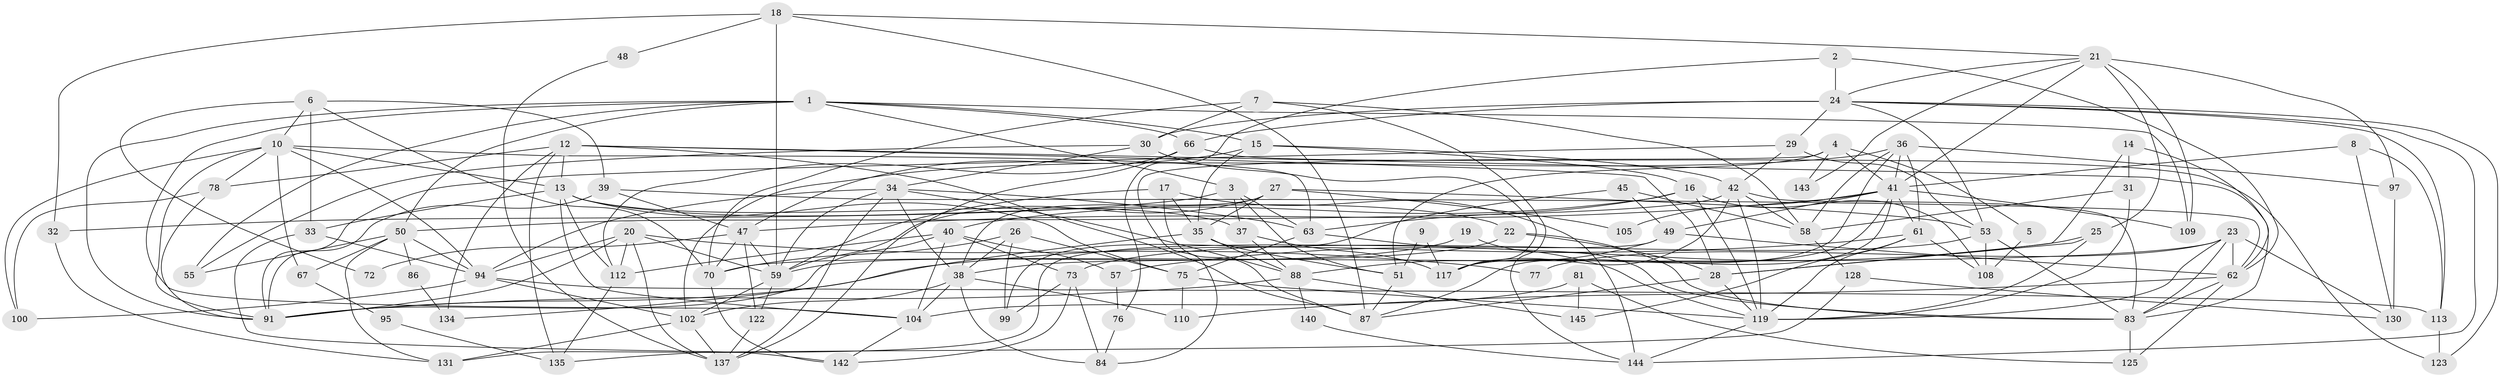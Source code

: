 // original degree distribution, {6: 0.08904109589041095, 3: 0.3150684931506849, 5: 0.1917808219178082, 2: 0.10273972602739725, 7: 0.02054794520547945, 4: 0.2602739726027397, 9: 0.00684931506849315, 8: 0.0136986301369863}
// Generated by graph-tools (version 1.1) at 2025/41/03/06/25 10:41:57]
// undirected, 100 vertices, 240 edges
graph export_dot {
graph [start="1"]
  node [color=gray90,style=filled];
  1 [super="+71"];
  2;
  3;
  4;
  5;
  6 [super="+44"];
  7 [super="+90"];
  8 [super="+69"];
  9;
  10 [super="+11"];
  12 [super="+64"];
  13 [super="+98"];
  14;
  15 [super="+60"];
  16;
  17;
  18 [super="+46"];
  19;
  20 [super="+101"];
  21 [super="+85"];
  22;
  23 [super="+56"];
  24 [super="+43"];
  25 [super="+52"];
  26;
  27 [super="+120"];
  28 [super="+74"];
  29 [super="+116"];
  30;
  31;
  32;
  33;
  34 [super="+127"];
  35 [super="+92"];
  36 [super="+79"];
  37;
  38 [super="+65"];
  39 [super="+114"];
  40 [super="+89"];
  41 [super="+54"];
  42 [super="+124"];
  45;
  47 [super="+106"];
  48;
  49;
  50 [super="+129"];
  51 [super="+93"];
  53;
  55;
  57;
  58 [super="+118"];
  59 [super="+68"];
  61 [super="+115"];
  62 [super="+138"];
  63 [super="+80"];
  66 [super="+82"];
  67;
  70;
  72;
  73 [super="+121"];
  75;
  76;
  77;
  78 [super="+96"];
  81;
  83 [super="+107"];
  84;
  86;
  87 [super="+103"];
  88 [super="+139"];
  91 [super="+126"];
  94 [super="+132"];
  95;
  97;
  99;
  100;
  102 [super="+111"];
  104 [super="+136"];
  105;
  108 [super="+146"];
  109;
  110;
  112;
  113;
  117 [super="+133"];
  119 [super="+141"];
  122;
  123;
  125;
  128;
  130;
  131;
  134;
  135;
  137;
  140;
  142;
  143;
  144;
  145;
  1 -- 50;
  1 -- 55;
  1 -- 109;
  1 -- 91;
  1 -- 104;
  1 -- 66;
  1 -- 3;
  1 -- 15;
  2 -- 24;
  2 -- 76;
  2 -- 62;
  3 -- 63;
  3 -- 32;
  3 -- 37;
  3 -- 51;
  4 -- 41;
  4 -- 5;
  4 -- 84;
  4 -- 143;
  4 -- 51;
  5 -- 108 [weight=2];
  6 -- 70;
  6 -- 72;
  6 -- 33;
  6 -- 10;
  6 -- 39;
  7 -- 58;
  7 -- 144;
  7 -- 70;
  7 -- 30;
  8 -- 41 [weight=2];
  8 -- 113;
  8 -- 130;
  9 -- 51;
  9 -- 117;
  10 -- 94;
  10 -- 67;
  10 -- 100;
  10 -- 91;
  10 -- 78;
  10 -- 63;
  10 -- 13;
  12 -- 78;
  12 -- 28;
  12 -- 134;
  12 -- 13;
  12 -- 135;
  12 -- 87 [weight=2];
  12 -- 83;
  13 -- 37;
  13 -- 33;
  13 -- 112;
  13 -- 22;
  13 -- 104;
  13 -- 75;
  14 -- 62;
  14 -- 28;
  14 -- 31;
  15 -- 16;
  15 -- 42;
  15 -- 47;
  15 -- 35;
  16 -- 119;
  16 -- 63;
  16 -- 40;
  16 -- 108;
  17 -- 144;
  17 -- 35;
  17 -- 87;
  17 -- 59;
  18 -- 59;
  18 -- 21;
  18 -- 32;
  18 -- 48;
  18 -- 87;
  19 -- 59;
  19 -- 83;
  20 -- 137;
  20 -- 112;
  20 -- 59;
  20 -- 91;
  20 -- 77;
  20 -- 94;
  21 -- 109;
  21 -- 97;
  21 -- 143;
  21 -- 24;
  21 -- 25;
  21 -- 41;
  22 -- 28;
  22 -- 38;
  22 -- 83;
  23 -- 119;
  23 -- 77;
  23 -- 83;
  23 -- 62;
  23 -- 130;
  23 -- 70;
  24 -- 53;
  24 -- 30;
  24 -- 66 [weight=2];
  24 -- 144;
  24 -- 113;
  24 -- 123;
  24 -- 29;
  25 -- 119;
  25 -- 57;
  25 -- 28;
  26 -- 38;
  26 -- 99;
  26 -- 70;
  26 -- 75;
  27 -- 53;
  27 -- 38;
  27 -- 105;
  27 -- 59;
  27 -- 35;
  28 -- 87;
  28 -- 119;
  29 -- 53;
  29 -- 42;
  29 -- 91;
  30 -- 34;
  30 -- 55;
  30 -- 117;
  31 -- 58;
  31 -- 119;
  32 -- 131;
  33 -- 142;
  33 -- 94;
  34 -- 88;
  34 -- 137;
  34 -- 38;
  34 -- 59;
  34 -- 94;
  34 -- 63;
  35 -- 51;
  35 -- 88;
  35 -- 134;
  36 -- 97;
  36 -- 117;
  36 -- 58;
  36 -- 41;
  36 -- 61;
  36 -- 102 [weight=2];
  37 -- 88;
  37 -- 117;
  38 -- 102;
  38 -- 84;
  38 -- 110;
  38 -- 104;
  39 -- 91;
  39 -- 62;
  39 -- 47;
  40 -- 112;
  40 -- 73;
  40 -- 57;
  40 -- 91;
  40 -- 104;
  41 -- 49;
  41 -- 105;
  41 -- 109;
  41 -- 117;
  41 -- 87;
  41 -- 47;
  41 -- 61;
  42 -- 83;
  42 -- 117;
  42 -- 58 [weight=2];
  42 -- 119;
  42 -- 50;
  45 -- 58;
  45 -- 49;
  45 -- 99;
  47 -- 122;
  47 -- 59;
  47 -- 70;
  47 -- 72;
  48 -- 137;
  49 -- 131;
  49 -- 62;
  49 -- 88;
  50 -- 67;
  50 -- 131;
  50 -- 94;
  50 -- 86;
  50 -- 55;
  51 -- 87;
  53 -- 83;
  53 -- 108;
  53 -- 73;
  57 -- 76;
  58 -- 128;
  59 -- 102;
  59 -- 122;
  61 -- 119;
  61 -- 91;
  61 -- 145;
  61 -- 108;
  62 -- 110;
  62 -- 125;
  62 -- 83;
  63 -- 75;
  63 -- 119;
  66 -- 137;
  66 -- 112;
  66 -- 123;
  67 -- 95;
  70 -- 142;
  73 -- 84;
  73 -- 99;
  73 -- 142;
  75 -- 110;
  75 -- 119;
  76 -- 84;
  78 -- 91;
  78 -- 100;
  81 -- 104;
  81 -- 145;
  81 -- 125;
  83 -- 125;
  86 -- 134;
  88 -- 140;
  88 -- 145;
  88 -- 91;
  94 -- 102;
  94 -- 113;
  94 -- 100;
  95 -- 135;
  97 -- 130;
  102 -- 131;
  102 -- 137;
  104 -- 142;
  112 -- 135;
  113 -- 123;
  119 -- 144;
  122 -- 137;
  128 -- 135;
  128 -- 130;
  140 -- 144;
}

